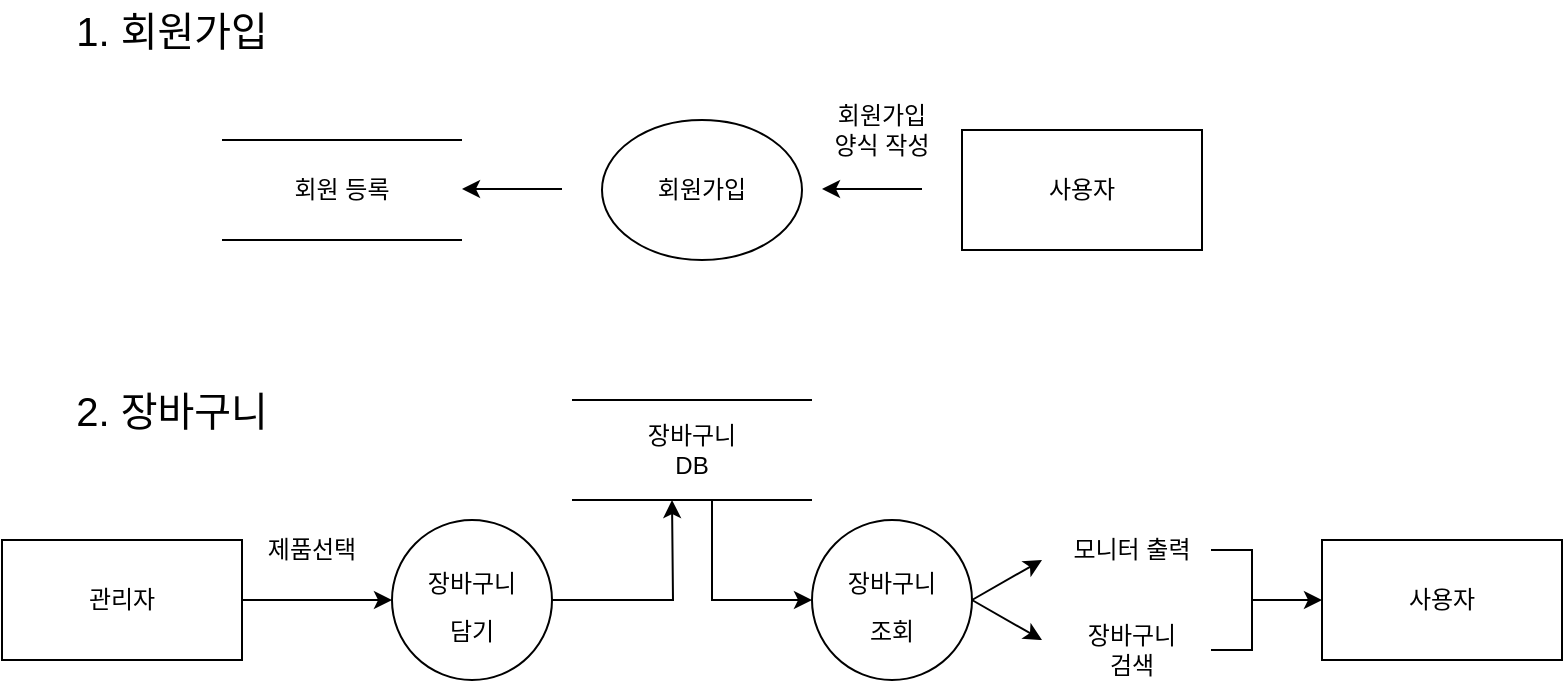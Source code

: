 <mxfile version="18.0.7" type="github">
  <diagram id="Gd1jD1T3z64CeyciUK7a" name="Page-1">
    <mxGraphModel dx="1209" dy="773" grid="1" gridSize="10" guides="1" tooltips="1" connect="1" arrows="1" fold="1" page="1" pageScale="1" pageWidth="827" pageHeight="1169" math="0" shadow="0">
      <root>
        <mxCell id="0" />
        <mxCell id="1" parent="0" />
        <mxCell id="I5a_OeWgeSYJpLGYd27A-23" value="" style="edgeStyle=orthogonalEdgeStyle;rounded=0;orthogonalLoop=1;jettySize=auto;html=1;fontSize=12;" edge="1" parent="1" source="I5a_OeWgeSYJpLGYd27A-2" target="I5a_OeWgeSYJpLGYd27A-21">
          <mxGeometry relative="1" as="geometry" />
        </mxCell>
        <mxCell id="I5a_OeWgeSYJpLGYd27A-2" value="관리자" style="rounded=0;whiteSpace=wrap;html=1;" vertex="1" parent="1">
          <mxGeometry x="20" y="310" width="120" height="60" as="geometry" />
        </mxCell>
        <mxCell id="I5a_OeWgeSYJpLGYd27A-3" value="" style="endArrow=none;html=1;rounded=0;" edge="1" parent="1">
          <mxGeometry width="50" height="50" relative="1" as="geometry">
            <mxPoint x="130" y="110" as="sourcePoint" />
            <mxPoint x="250" y="110" as="targetPoint" />
          </mxGeometry>
        </mxCell>
        <mxCell id="I5a_OeWgeSYJpLGYd27A-4" value="" style="endArrow=none;html=1;rounded=0;" edge="1" parent="1">
          <mxGeometry width="50" height="50" relative="1" as="geometry">
            <mxPoint x="130" y="160" as="sourcePoint" />
            <mxPoint x="250" y="160" as="targetPoint" />
          </mxGeometry>
        </mxCell>
        <mxCell id="I5a_OeWgeSYJpLGYd27A-5" value="회원 등록" style="text;html=1;strokeColor=none;fillColor=none;align=center;verticalAlign=middle;whiteSpace=wrap;rounded=0;" vertex="1" parent="1">
          <mxGeometry x="160" y="120" width="60" height="30" as="geometry" />
        </mxCell>
        <mxCell id="I5a_OeWgeSYJpLGYd27A-7" value="회원가입" style="ellipse;whiteSpace=wrap;html=1;" vertex="1" parent="1">
          <mxGeometry x="320" y="100" width="100" height="70" as="geometry" />
        </mxCell>
        <mxCell id="I5a_OeWgeSYJpLGYd27A-8" value="사용자" style="rounded=0;whiteSpace=wrap;html=1;" vertex="1" parent="1">
          <mxGeometry x="500" y="105" width="120" height="60" as="geometry" />
        </mxCell>
        <mxCell id="I5a_OeWgeSYJpLGYd27A-9" value="" style="endArrow=classic;html=1;rounded=0;" edge="1" parent="1">
          <mxGeometry width="50" height="50" relative="1" as="geometry">
            <mxPoint x="300" y="134.5" as="sourcePoint" />
            <mxPoint x="250" y="134.5" as="targetPoint" />
          </mxGeometry>
        </mxCell>
        <mxCell id="I5a_OeWgeSYJpLGYd27A-10" value="" style="endArrow=classic;html=1;rounded=0;" edge="1" parent="1">
          <mxGeometry width="50" height="50" relative="1" as="geometry">
            <mxPoint x="480" y="134.5" as="sourcePoint" />
            <mxPoint x="430" y="134.5" as="targetPoint" />
          </mxGeometry>
        </mxCell>
        <mxCell id="I5a_OeWgeSYJpLGYd27A-15" value="회원가입&lt;br&gt;양식 작성" style="text;html=1;strokeColor=none;fillColor=none;align=center;verticalAlign=middle;whiteSpace=wrap;rounded=0;" vertex="1" parent="1">
          <mxGeometry x="430" y="90" width="60" height="30" as="geometry" />
        </mxCell>
        <mxCell id="I5a_OeWgeSYJpLGYd27A-17" value="&lt;font style=&quot;font-size: 20px;&quot;&gt;1. 회원가입&lt;/font&gt;" style="text;html=1;strokeColor=none;fillColor=none;align=center;verticalAlign=middle;whiteSpace=wrap;rounded=0;" vertex="1" parent="1">
          <mxGeometry x="50" y="40" width="110" height="30" as="geometry" />
        </mxCell>
        <mxCell id="I5a_OeWgeSYJpLGYd27A-18" value="" style="endArrow=none;html=1;rounded=0;" edge="1" parent="1">
          <mxGeometry width="50" height="50" relative="1" as="geometry">
            <mxPoint x="305" y="240" as="sourcePoint" />
            <mxPoint x="425" y="240" as="targetPoint" />
          </mxGeometry>
        </mxCell>
        <mxCell id="I5a_OeWgeSYJpLGYd27A-19" value="" style="endArrow=none;html=1;rounded=0;" edge="1" parent="1">
          <mxGeometry width="50" height="50" relative="1" as="geometry">
            <mxPoint x="305" y="290" as="sourcePoint" />
            <mxPoint x="425" y="290" as="targetPoint" />
          </mxGeometry>
        </mxCell>
        <mxCell id="I5a_OeWgeSYJpLGYd27A-20" value="장바구니 DB" style="text;html=1;strokeColor=none;fillColor=none;align=center;verticalAlign=middle;whiteSpace=wrap;rounded=0;" vertex="1" parent="1">
          <mxGeometry x="335" y="250" width="60" height="30" as="geometry" />
        </mxCell>
        <mxCell id="I5a_OeWgeSYJpLGYd27A-27" style="edgeStyle=orthogonalEdgeStyle;rounded=0;orthogonalLoop=1;jettySize=auto;html=1;exitX=1;exitY=0.5;exitDx=0;exitDy=0;fontSize=12;" edge="1" parent="1" source="I5a_OeWgeSYJpLGYd27A-21">
          <mxGeometry relative="1" as="geometry">
            <mxPoint x="355" y="290" as="targetPoint" />
          </mxGeometry>
        </mxCell>
        <mxCell id="I5a_OeWgeSYJpLGYd27A-21" value="&lt;font style=&quot;font-size: 12px;&quot;&gt;장바구니&lt;br&gt;담기&lt;/font&gt;" style="ellipse;whiteSpace=wrap;html=1;aspect=fixed;fontSize=20;" vertex="1" parent="1">
          <mxGeometry x="215" y="300" width="80" height="80" as="geometry" />
        </mxCell>
        <mxCell id="I5a_OeWgeSYJpLGYd27A-22" value="&lt;font style=&quot;font-size: 12px;&quot;&gt;장바구니&lt;br&gt;조회&lt;br&gt;&lt;/font&gt;" style="ellipse;whiteSpace=wrap;html=1;aspect=fixed;fontSize=20;" vertex="1" parent="1">
          <mxGeometry x="425" y="300" width="80" height="80" as="geometry" />
        </mxCell>
        <mxCell id="I5a_OeWgeSYJpLGYd27A-30" style="edgeStyle=orthogonalEdgeStyle;rounded=0;orthogonalLoop=1;jettySize=auto;html=1;fontSize=12;entryX=0;entryY=0.5;entryDx=0;entryDy=0;" edge="1" parent="1" target="I5a_OeWgeSYJpLGYd27A-22">
          <mxGeometry relative="1" as="geometry">
            <mxPoint x="415" y="380" as="targetPoint" />
            <mxPoint x="375" y="290" as="sourcePoint" />
            <Array as="points">
              <mxPoint x="375" y="340" />
            </Array>
          </mxGeometry>
        </mxCell>
        <mxCell id="I5a_OeWgeSYJpLGYd27A-32" value="제품선택" style="text;html=1;strokeColor=none;fillColor=none;align=center;verticalAlign=middle;whiteSpace=wrap;rounded=0;fontSize=12;" vertex="1" parent="1">
          <mxGeometry x="145" y="300" width="60" height="30" as="geometry" />
        </mxCell>
        <mxCell id="I5a_OeWgeSYJpLGYd27A-34" value="" style="endArrow=classic;html=1;rounded=0;fontSize=12;" edge="1" parent="1">
          <mxGeometry width="50" height="50" relative="1" as="geometry">
            <mxPoint x="505" y="340" as="sourcePoint" />
            <mxPoint x="540" y="320" as="targetPoint" />
          </mxGeometry>
        </mxCell>
        <mxCell id="I5a_OeWgeSYJpLGYd27A-37" value="&lt;font style=&quot;font-size: 20px;&quot;&gt;2. 장바구니&lt;/font&gt;" style="text;html=1;strokeColor=none;fillColor=none;align=center;verticalAlign=middle;whiteSpace=wrap;rounded=0;" vertex="1" parent="1">
          <mxGeometry x="50" y="230" width="110" height="30" as="geometry" />
        </mxCell>
        <mxCell id="I5a_OeWgeSYJpLGYd27A-38" value="" style="endArrow=classic;html=1;rounded=0;fontSize=12;" edge="1" parent="1">
          <mxGeometry width="50" height="50" relative="1" as="geometry">
            <mxPoint x="505" y="340" as="sourcePoint" />
            <mxPoint x="540" y="360" as="targetPoint" />
          </mxGeometry>
        </mxCell>
        <mxCell id="I5a_OeWgeSYJpLGYd27A-39" value="모니터 출력" style="text;html=1;strokeColor=none;fillColor=none;align=center;verticalAlign=middle;whiteSpace=wrap;rounded=0;fontSize=12;" vertex="1" parent="1">
          <mxGeometry x="550" y="300" width="70" height="30" as="geometry" />
        </mxCell>
        <mxCell id="I5a_OeWgeSYJpLGYd27A-41" value="장바구니&lt;br&gt;검색" style="text;html=1;strokeColor=none;fillColor=none;align=center;verticalAlign=middle;whiteSpace=wrap;rounded=0;fontSize=12;" vertex="1" parent="1">
          <mxGeometry x="550" y="350" width="70" height="30" as="geometry" />
        </mxCell>
        <mxCell id="I5a_OeWgeSYJpLGYd27A-48" value="사용자" style="whiteSpace=wrap;html=1;fontSize=12;" vertex="1" parent="1">
          <mxGeometry x="680" y="310" width="120" height="60" as="geometry" />
        </mxCell>
        <mxCell id="I5a_OeWgeSYJpLGYd27A-54" value="" style="shape=partialRectangle;whiteSpace=wrap;html=1;bottom=1;right=1;left=1;top=0;fillColor=none;routingCenterX=-0.5;fontSize=12;rotation=-90;" vertex="1" parent="1">
          <mxGeometry x="610" y="330" width="50" height="20" as="geometry" />
        </mxCell>
        <mxCell id="I5a_OeWgeSYJpLGYd27A-58" value="" style="endArrow=classic;html=1;rounded=0;fontSize=12;entryX=0;entryY=0.5;entryDx=0;entryDy=0;exitX=0.5;exitY=1;exitDx=0;exitDy=0;" edge="1" parent="1" source="I5a_OeWgeSYJpLGYd27A-54" target="I5a_OeWgeSYJpLGYd27A-48">
          <mxGeometry width="50" height="50" relative="1" as="geometry">
            <mxPoint x="650" y="340" as="sourcePoint" />
            <mxPoint x="700" y="290" as="targetPoint" />
          </mxGeometry>
        </mxCell>
      </root>
    </mxGraphModel>
  </diagram>
</mxfile>
